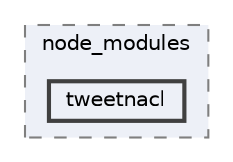 digraph "C:/Users/arisc/OneDrive/Documents/GitHub/FINAL/EcoEats-Project/node_modules/tweetnacl"
{
 // LATEX_PDF_SIZE
  bgcolor="transparent";
  edge [fontname=Helvetica,fontsize=10,labelfontname=Helvetica,labelfontsize=10];
  node [fontname=Helvetica,fontsize=10,shape=box,height=0.2,width=0.4];
  compound=true
  subgraph clusterdir_5091f2b68170d33f954320199e2fed0a {
    graph [ bgcolor="#edf0f7", pencolor="grey50", label="node_modules", fontname=Helvetica,fontsize=10 style="filled,dashed", URL="dir_5091f2b68170d33f954320199e2fed0a.html",tooltip=""]
  dir_e68e1ddd94eb710537cc7ebdee206716 [label="tweetnacl", fillcolor="#edf0f7", color="grey25", style="filled,bold", URL="dir_e68e1ddd94eb710537cc7ebdee206716.html",tooltip=""];
  }
}
